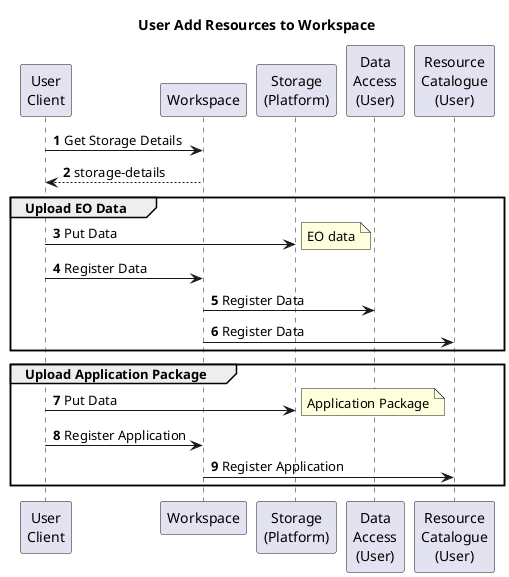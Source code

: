 @startuml
title User Add Resources to Workspace

participant "User\nClient" as client order 10
participant Workspace as ws order 20
participant "Storage\n(Platform)" as storage order 30
participant "Data\nAccess\n(User)" as das order 50
participant "Resource\nCatalogue\n(User)" as cat order 60

autonumber
client -> ws : Get Storage Details
client <-- ws : storage-details

group Upload EO Data
client -> storage : Put Data
note right
EO data
end note
client -> ws : Register Data
ws -> das : Register Data
ws -> cat : Register Data
end

group Upload Application Package
client -> storage : Put Data
note right
Application Package
end note
client -> ws : Register Application
ws -> cat : Register Application
end
@enduml